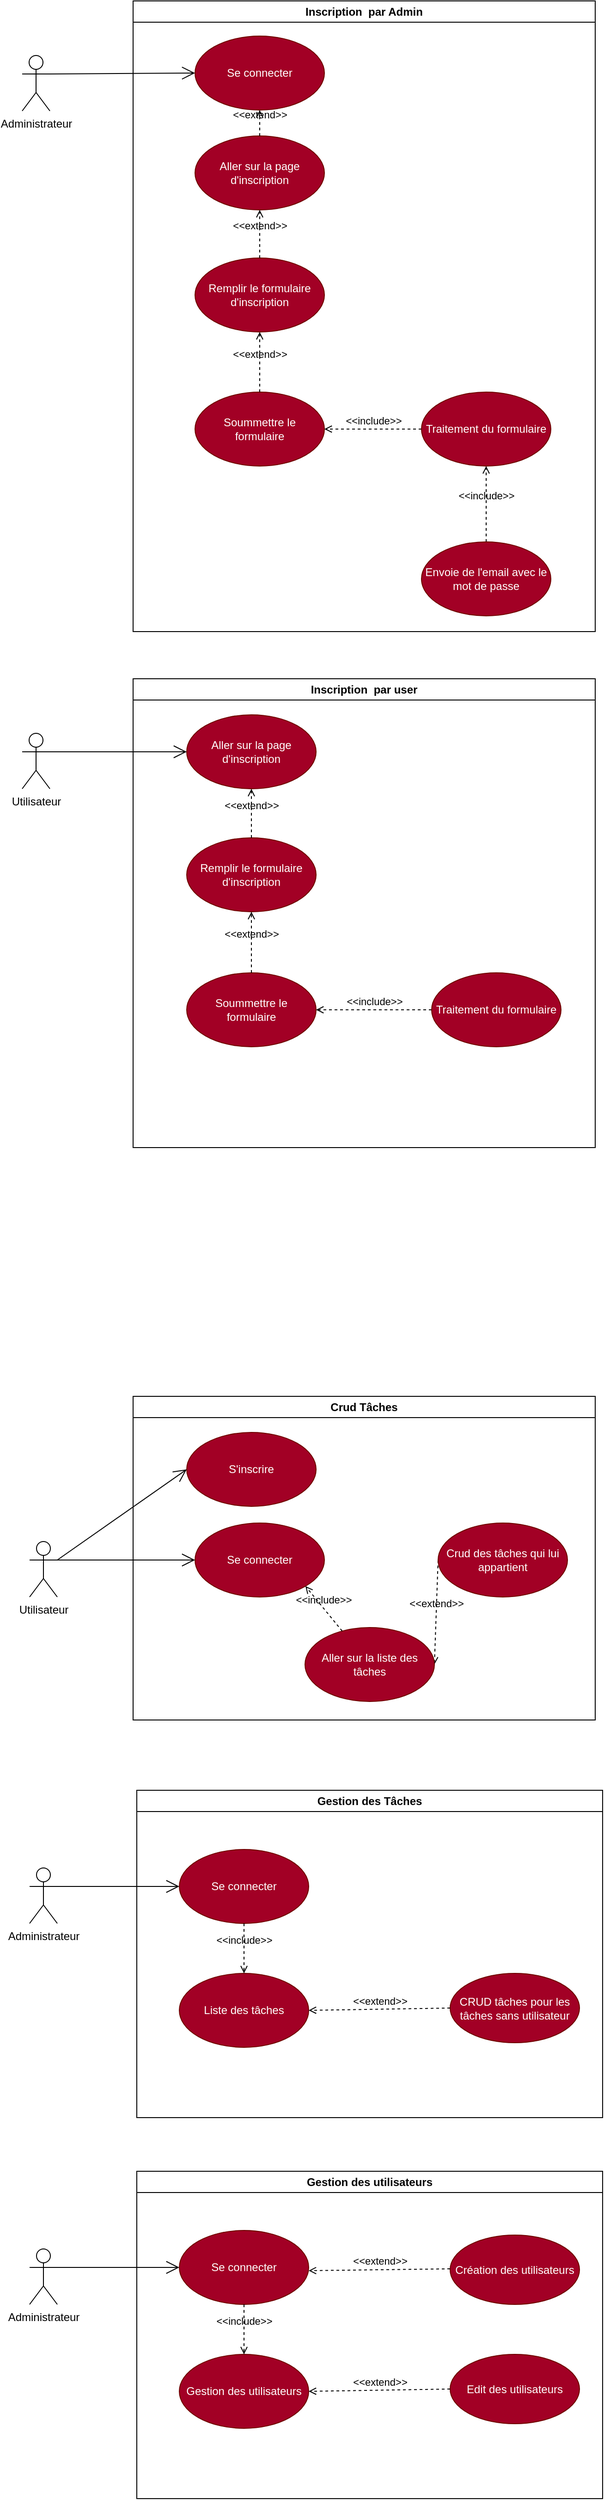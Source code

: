 <mxfile version="22.1.22" type="embed">
  <diagram name="Page-1" id="Rxd45JZoh64sPUJfa_ve">
    <mxGraphModel dx="1360" dy="3608" grid="0" gridSize="10" guides="1" tooltips="1" connect="1" arrows="1" fold="1" page="0" pageScale="1" pageWidth="827" pageHeight="1169" background="#FFFFFF" math="0" shadow="0">
      <root>
        <mxCell id="0" />
        <mxCell id="1" parent="0" />
        <mxCell id="8laq0RoM2ey0Ij8nhhd4-25" value="Utilisateur" style="shape=umlActor;verticalLabelPosition=bottom;verticalAlign=top;html=1;" parent="1" vertex="1">
          <mxGeometry x="58" y="-763" width="30" height="60" as="geometry" />
        </mxCell>
        <mxCell id="8laq0RoM2ey0Ij8nhhd4-28" value="Crud Tâches" style="swimlane;whiteSpace=wrap;html=1;" parent="1" vertex="1">
          <mxGeometry x="170" y="-920" width="500" height="350" as="geometry">
            <mxRectangle x="140" y="-50" width="190" height="30" as="alternateBounds" />
          </mxGeometry>
        </mxCell>
        <mxCell id="8laq0RoM2ey0Ij8nhhd4-34" value="Se connecter" style="ellipse;whiteSpace=wrap;html=1;fillColor=#a20025;fontColor=#ffffff;strokeColor=#6F0000;" parent="8laq0RoM2ey0Ij8nhhd4-28" vertex="1">
          <mxGeometry x="67" y="137" width="140" height="80" as="geometry" />
        </mxCell>
        <mxCell id="v-ckY8yD7APHbJe-M74S-47" value="&amp;lt;&amp;lt;extend&amp;gt;&amp;gt;" style="html=1;verticalAlign=bottom;labelBackgroundColor=none;endArrow=open;endFill=0;dashed=1;rounded=0;entryX=1;entryY=0.5;entryDx=0;entryDy=0;exitX=0;exitY=0.5;exitDx=0;exitDy=0;" parent="8laq0RoM2ey0Ij8nhhd4-28" source="ynBs6C8RVd4OaE_7h5wW-11" target="ynBs6C8RVd4OaE_7h5wW-7" edge="1">
          <mxGeometry width="160" relative="1" as="geometry">
            <mxPoint x="128" y="461" as="sourcePoint" />
            <mxPoint x="132" y="438" as="targetPoint" />
          </mxGeometry>
        </mxCell>
        <mxCell id="D7e3qFoikxUyCczRgADE-1" value="S&#39;inscrire" style="ellipse;whiteSpace=wrap;html=1;fillColor=#a20025;fontColor=#ffffff;strokeColor=#6F0000;" parent="8laq0RoM2ey0Ij8nhhd4-28" vertex="1">
          <mxGeometry x="58" y="39" width="140" height="80" as="geometry" />
        </mxCell>
        <mxCell id="ynBs6C8RVd4OaE_7h5wW-7" value="Aller sur la liste des tâches" style="ellipse;whiteSpace=wrap;html=1;fillColor=#a20025;fontColor=#ffffff;strokeColor=#6F0000;" parent="8laq0RoM2ey0Ij8nhhd4-28" vertex="1">
          <mxGeometry x="186" y="250" width="140" height="80" as="geometry" />
        </mxCell>
        <mxCell id="ynBs6C8RVd4OaE_7h5wW-10" value="&amp;lt;&amp;lt;include&amp;gt;&amp;gt;" style="html=1;verticalAlign=bottom;labelBackgroundColor=none;endArrow=open;endFill=0;dashed=1;rounded=0;entryX=1;entryY=1;entryDx=0;entryDy=0;" parent="8laq0RoM2ey0Ij8nhhd4-28" source="ynBs6C8RVd4OaE_7h5wW-7" target="8laq0RoM2ey0Ij8nhhd4-34" edge="1">
          <mxGeometry width="160" relative="1" as="geometry">
            <mxPoint x="210" y="204.5" as="sourcePoint" />
            <mxPoint x="353" y="119" as="targetPoint" />
            <mxPoint as="offset" />
          </mxGeometry>
        </mxCell>
        <mxCell id="ynBs6C8RVd4OaE_7h5wW-11" value="Crud des tâches qui lui appartient" style="ellipse;whiteSpace=wrap;html=1;fillColor=#a20025;fontColor=#ffffff;strokeColor=#6F0000;" parent="8laq0RoM2ey0Ij8nhhd4-28" vertex="1">
          <mxGeometry x="330" y="137" width="140" height="80" as="geometry" />
        </mxCell>
        <mxCell id="8laq0RoM2ey0Ij8nhhd4-33" value="" style="endArrow=open;endFill=1;endSize=12;html=1;rounded=0;entryX=0;entryY=0.5;entryDx=0;entryDy=0;exitX=1;exitY=0.333;exitDx=0;exitDy=0;exitPerimeter=0;" parent="1" source="8laq0RoM2ey0Ij8nhhd4-25" target="8laq0RoM2ey0Ij8nhhd4-34" edge="1">
          <mxGeometry width="160" relative="1" as="geometry">
            <mxPoint x="130" y="-570" as="sourcePoint" />
            <mxPoint x="240" y="-720" as="targetPoint" />
          </mxGeometry>
        </mxCell>
        <mxCell id="D7e3qFoikxUyCczRgADE-2" value="" style="endArrow=open;endFill=1;endSize=12;html=1;rounded=0;entryX=0;entryY=0.5;entryDx=0;entryDy=0;exitX=1;exitY=0.333;exitDx=0;exitDy=0;exitPerimeter=0;" parent="1" source="8laq0RoM2ey0Ij8nhhd4-25" target="D7e3qFoikxUyCczRgADE-1" edge="1">
          <mxGeometry width="160" relative="1" as="geometry">
            <mxPoint x="170" y="-740" as="sourcePoint" />
            <mxPoint x="290" y="-670" as="targetPoint" />
          </mxGeometry>
        </mxCell>
        <mxCell id="ynBs6C8RVd4OaE_7h5wW-23" value="Administrateur" style="shape=umlActor;verticalLabelPosition=bottom;verticalAlign=top;html=1;" parent="1" vertex="1">
          <mxGeometry x="58" y="-410" width="30" height="60" as="geometry" />
        </mxCell>
        <mxCell id="ynBs6C8RVd4OaE_7h5wW-24" value="" style="endArrow=open;endFill=1;endSize=12;html=1;rounded=0;exitX=1;exitY=0.333;exitDx=0;exitDy=0;exitPerimeter=0;entryX=0;entryY=0.5;entryDx=0;entryDy=0;" parent="1" source="ynBs6C8RVd4OaE_7h5wW-23" target="ynBs6C8RVd4OaE_7h5wW-29" edge="1">
          <mxGeometry width="160" relative="1" as="geometry">
            <mxPoint x="381" y="-64" as="sourcePoint" />
            <mxPoint x="481" y="-64" as="targetPoint" />
          </mxGeometry>
        </mxCell>
        <mxCell id="ynBs6C8RVd4OaE_7h5wW-25" value="Gestion des Tâches" style="swimlane;whiteSpace=wrap;html=1;" parent="1" vertex="1">
          <mxGeometry x="174" y="-494" width="504" height="354" as="geometry">
            <mxRectangle x="140" y="-50" width="190" height="30" as="alternateBounds" />
          </mxGeometry>
        </mxCell>
        <mxCell id="ynBs6C8RVd4OaE_7h5wW-28" value="Liste des tâches" style="ellipse;whiteSpace=wrap;html=1;fillColor=#a20025;fontColor=#ffffff;strokeColor=#6F0000;" parent="ynBs6C8RVd4OaE_7h5wW-25" vertex="1">
          <mxGeometry x="46" y="198" width="140" height="80" as="geometry" />
        </mxCell>
        <mxCell id="ynBs6C8RVd4OaE_7h5wW-29" value="Se connecter" style="ellipse;whiteSpace=wrap;html=1;fillColor=#a20025;fontColor=#ffffff;strokeColor=#6F0000;" parent="ynBs6C8RVd4OaE_7h5wW-25" vertex="1">
          <mxGeometry x="46" y="64" width="140" height="80" as="geometry" />
        </mxCell>
        <mxCell id="ynBs6C8RVd4OaE_7h5wW-32" value="CRUD tâches pour les tâches sans utilisateur" style="ellipse;whiteSpace=wrap;html=1;fillColor=#a20025;fontColor=#ffffff;strokeColor=#6F0000;" parent="ynBs6C8RVd4OaE_7h5wW-25" vertex="1">
          <mxGeometry x="339" y="198" width="140" height="75" as="geometry" />
        </mxCell>
        <mxCell id="ynBs6C8RVd4OaE_7h5wW-33" value="&amp;lt;&amp;lt;include&amp;gt;&amp;gt;" style="html=1;verticalAlign=bottom;labelBackgroundColor=none;endArrow=open;endFill=0;dashed=1;rounded=0;exitX=0.5;exitY=1;exitDx=0;exitDy=0;entryX=0.5;entryY=0;entryDx=0;entryDy=0;" parent="ynBs6C8RVd4OaE_7h5wW-25" source="ynBs6C8RVd4OaE_7h5wW-29" target="ynBs6C8RVd4OaE_7h5wW-28" edge="1">
          <mxGeometry width="160" relative="1" as="geometry">
            <mxPoint x="200" y="439.5" as="sourcePoint" />
            <mxPoint x="360" y="439.5" as="targetPoint" />
            <Array as="points" />
          </mxGeometry>
        </mxCell>
        <mxCell id="ynBs6C8RVd4OaE_7h5wW-36" value="&amp;lt;&amp;lt;extend&amp;gt;&amp;gt;" style="html=1;verticalAlign=bottom;labelBackgroundColor=none;endArrow=open;endFill=0;dashed=1;rounded=0;exitX=0;exitY=0.5;exitDx=0;exitDy=0;entryX=1;entryY=0.5;entryDx=0;entryDy=0;" parent="ynBs6C8RVd4OaE_7h5wW-25" source="ynBs6C8RVd4OaE_7h5wW-32" target="ynBs6C8RVd4OaE_7h5wW-28" edge="1">
          <mxGeometry width="160" relative="1" as="geometry">
            <mxPoint x="200" y="230" as="sourcePoint" />
            <mxPoint x="360" y="230" as="targetPoint" />
          </mxGeometry>
        </mxCell>
        <mxCell id="ynBs6C8RVd4OaE_7h5wW-51" value="Utilisateur" style="shape=umlActor;verticalLabelPosition=bottom;verticalAlign=top;html=1;" parent="1" vertex="1">
          <mxGeometry x="50" y="-1637" width="30" height="60" as="geometry" />
        </mxCell>
        <mxCell id="ynBs6C8RVd4OaE_7h5wW-52" value="Inscription&amp;nbsp; par user" style="swimlane;whiteSpace=wrap;html=1;" parent="1" vertex="1">
          <mxGeometry x="170" y="-1696" width="500" height="507" as="geometry">
            <mxRectangle x="140" y="-50" width="190" height="30" as="alternateBounds" />
          </mxGeometry>
        </mxCell>
        <mxCell id="ynBs6C8RVd4OaE_7h5wW-55" value="Aller sur la page d&#39;inscription" style="ellipse;whiteSpace=wrap;html=1;fillColor=#a20025;fontColor=#ffffff;strokeColor=#6F0000;" parent="ynBs6C8RVd4OaE_7h5wW-52" vertex="1">
          <mxGeometry x="58" y="39" width="140" height="80" as="geometry" />
        </mxCell>
        <mxCell id="ynBs6C8RVd4OaE_7h5wW-56" value="Remplir le formulaire d&#39;inscription" style="ellipse;whiteSpace=wrap;html=1;fillColor=#a20025;fontColor=#ffffff;strokeColor=#6F0000;" parent="ynBs6C8RVd4OaE_7h5wW-52" vertex="1">
          <mxGeometry x="58" y="172" width="140" height="80" as="geometry" />
        </mxCell>
        <mxCell id="ynBs6C8RVd4OaE_7h5wW-62" value="&amp;lt;&amp;lt;extend&amp;gt;&amp;gt;" style="html=1;verticalAlign=bottom;labelBackgroundColor=none;endArrow=open;endFill=0;dashed=1;rounded=0;entryX=0.5;entryY=1;entryDx=0;entryDy=0;exitX=0.5;exitY=0;exitDx=0;exitDy=0;" parent="ynBs6C8RVd4OaE_7h5wW-52" source="ynBs6C8RVd4OaE_7h5wW-56" target="ynBs6C8RVd4OaE_7h5wW-55" edge="1">
          <mxGeometry width="160" relative="1" as="geometry">
            <mxPoint x="344" y="95" as="sourcePoint" />
            <mxPoint x="219" y="95" as="targetPoint" />
          </mxGeometry>
        </mxCell>
        <mxCell id="ynBs6C8RVd4OaE_7h5wW-64" value="Soummettre le &lt;br&gt;formulaire" style="ellipse;whiteSpace=wrap;html=1;fillColor=#a20025;fontColor=#ffffff;strokeColor=#6F0000;" parent="ynBs6C8RVd4OaE_7h5wW-52" vertex="1">
          <mxGeometry x="58" y="318" width="140" height="80" as="geometry" />
        </mxCell>
        <mxCell id="ynBs6C8RVd4OaE_7h5wW-65" value="&amp;lt;&amp;lt;extend&amp;gt;&amp;gt;" style="html=1;verticalAlign=bottom;labelBackgroundColor=none;endArrow=open;endFill=0;dashed=1;rounded=0;entryX=0.5;entryY=1;entryDx=0;entryDy=0;exitX=0.5;exitY=0;exitDx=0;exitDy=0;" parent="ynBs6C8RVd4OaE_7h5wW-52" source="ynBs6C8RVd4OaE_7h5wW-64" target="ynBs6C8RVd4OaE_7h5wW-56" edge="1">
          <mxGeometry width="160" relative="1" as="geometry">
            <mxPoint x="344" y="241" as="sourcePoint" />
            <mxPoint x="128" y="265" as="targetPoint" />
          </mxGeometry>
        </mxCell>
        <mxCell id="ynBs6C8RVd4OaE_7h5wW-66" value="&amp;lt;&amp;lt;include&amp;gt;&amp;gt;" style="html=1;verticalAlign=bottom;labelBackgroundColor=none;endArrow=open;endFill=0;dashed=1;rounded=0;entryX=1;entryY=0.5;entryDx=0;entryDy=0;exitX=0;exitY=0.5;exitDx=0;exitDy=0;" parent="ynBs6C8RVd4OaE_7h5wW-52" source="ynBs6C8RVd4OaE_7h5wW-67" target="ynBs6C8RVd4OaE_7h5wW-64" edge="1">
          <mxGeometry width="160" relative="1" as="geometry">
            <mxPoint x="363" y="342" as="sourcePoint" />
            <mxPoint x="221.0" y="349.0" as="targetPoint" />
            <mxPoint as="offset" />
          </mxGeometry>
        </mxCell>
        <mxCell id="ynBs6C8RVd4OaE_7h5wW-67" value="Traitement du formulaire" style="ellipse;whiteSpace=wrap;html=1;fillColor=#a20025;fontColor=#ffffff;strokeColor=#6F0000;" parent="ynBs6C8RVd4OaE_7h5wW-52" vertex="1">
          <mxGeometry x="323" y="318" width="140" height="80" as="geometry" />
        </mxCell>
        <mxCell id="ynBs6C8RVd4OaE_7h5wW-60" value="" style="endArrow=open;endFill=1;endSize=12;html=1;rounded=0;entryX=0;entryY=0.5;entryDx=0;entryDy=0;exitX=1;exitY=0.333;exitDx=0;exitDy=0;exitPerimeter=0;" parent="1" source="ynBs6C8RVd4OaE_7h5wW-51" target="ynBs6C8RVd4OaE_7h5wW-55" edge="1">
          <mxGeometry width="160" relative="1" as="geometry">
            <mxPoint x="170" y="-1516" as="sourcePoint" />
            <mxPoint x="290" y="-1446" as="targetPoint" />
          </mxGeometry>
        </mxCell>
        <mxCell id="ynBs6C8RVd4OaE_7h5wW-72" value="Administrateur" style="shape=umlActor;verticalLabelPosition=bottom;verticalAlign=top;html=1;" parent="1" vertex="1">
          <mxGeometry x="58" y="2" width="30" height="60" as="geometry" />
        </mxCell>
        <mxCell id="ynBs6C8RVd4OaE_7h5wW-73" value="" style="endArrow=open;endFill=1;endSize=12;html=1;rounded=0;exitX=1;exitY=0.333;exitDx=0;exitDy=0;exitPerimeter=0;entryX=0;entryY=0.5;entryDx=0;entryDy=0;" parent="1" source="ynBs6C8RVd4OaE_7h5wW-72" target="ynBs6C8RVd4OaE_7h5wW-76" edge="1">
          <mxGeometry width="160" relative="1" as="geometry">
            <mxPoint x="381" y="348" as="sourcePoint" />
            <mxPoint x="481" y="348" as="targetPoint" />
          </mxGeometry>
        </mxCell>
        <mxCell id="ynBs6C8RVd4OaE_7h5wW-74" value="Gestion des utilisateurs" style="swimlane;whiteSpace=wrap;html=1;" parent="1" vertex="1">
          <mxGeometry x="174" y="-82" width="504" height="354" as="geometry">
            <mxRectangle x="140" y="-50" width="190" height="30" as="alternateBounds" />
          </mxGeometry>
        </mxCell>
        <mxCell id="ynBs6C8RVd4OaE_7h5wW-75" value="Gestion des utilisateurs" style="ellipse;whiteSpace=wrap;html=1;fillColor=#a20025;fontColor=#ffffff;strokeColor=#6F0000;" parent="ynBs6C8RVd4OaE_7h5wW-74" vertex="1">
          <mxGeometry x="46" y="198" width="140" height="80" as="geometry" />
        </mxCell>
        <mxCell id="ynBs6C8RVd4OaE_7h5wW-76" value="Se connecter" style="ellipse;whiteSpace=wrap;html=1;fillColor=#a20025;fontColor=#ffffff;strokeColor=#6F0000;" parent="ynBs6C8RVd4OaE_7h5wW-74" vertex="1">
          <mxGeometry x="46" y="64" width="140" height="80" as="geometry" />
        </mxCell>
        <mxCell id="ynBs6C8RVd4OaE_7h5wW-77" value="Edit des utilisateurs" style="ellipse;whiteSpace=wrap;html=1;fillColor=#a20025;fontColor=#ffffff;strokeColor=#6F0000;" parent="ynBs6C8RVd4OaE_7h5wW-74" vertex="1">
          <mxGeometry x="339" y="198" width="140" height="75" as="geometry" />
        </mxCell>
        <mxCell id="ynBs6C8RVd4OaE_7h5wW-78" value="&amp;lt;&amp;lt;include&amp;gt;&amp;gt;" style="html=1;verticalAlign=bottom;labelBackgroundColor=none;endArrow=open;endFill=0;dashed=1;rounded=0;exitX=0.5;exitY=1;exitDx=0;exitDy=0;entryX=0.5;entryY=0;entryDx=0;entryDy=0;" parent="ynBs6C8RVd4OaE_7h5wW-74" source="ynBs6C8RVd4OaE_7h5wW-76" target="ynBs6C8RVd4OaE_7h5wW-75" edge="1">
          <mxGeometry width="160" relative="1" as="geometry">
            <mxPoint x="200" y="439.5" as="sourcePoint" />
            <mxPoint x="360" y="439.5" as="targetPoint" />
            <Array as="points" />
          </mxGeometry>
        </mxCell>
        <mxCell id="ynBs6C8RVd4OaE_7h5wW-79" value="&amp;lt;&amp;lt;extend&amp;gt;&amp;gt;" style="html=1;verticalAlign=bottom;labelBackgroundColor=none;endArrow=open;endFill=0;dashed=1;rounded=0;exitX=0;exitY=0.5;exitDx=0;exitDy=0;entryX=1;entryY=0.5;entryDx=0;entryDy=0;" parent="ynBs6C8RVd4OaE_7h5wW-74" source="ynBs6C8RVd4OaE_7h5wW-77" target="ynBs6C8RVd4OaE_7h5wW-75" edge="1">
          <mxGeometry width="160" relative="1" as="geometry">
            <mxPoint x="200" y="230" as="sourcePoint" />
            <mxPoint x="360" y="230" as="targetPoint" />
          </mxGeometry>
        </mxCell>
        <mxCell id="a732pEzUBcFmPKiDOdZd-3" value="Création des utilisateurs" style="ellipse;whiteSpace=wrap;html=1;fillColor=#a20025;fontColor=#ffffff;strokeColor=#6F0000;" parent="ynBs6C8RVd4OaE_7h5wW-74" vertex="1">
          <mxGeometry x="339" y="69" width="140" height="75" as="geometry" />
        </mxCell>
        <mxCell id="a732pEzUBcFmPKiDOdZd-2" value="&amp;lt;&amp;lt;extend&amp;gt;&amp;gt;" style="html=1;verticalAlign=bottom;labelBackgroundColor=none;endArrow=open;endFill=0;dashed=1;rounded=0;exitX=0;exitY=0.5;exitDx=0;exitDy=0;entryX=1;entryY=0.5;entryDx=0;entryDy=0;" parent="ynBs6C8RVd4OaE_7h5wW-74" edge="1">
          <mxGeometry width="160" relative="1" as="geometry">
            <mxPoint x="339" y="105.5" as="sourcePoint" />
            <mxPoint x="186" y="107.5" as="targetPoint" />
          </mxGeometry>
        </mxCell>
        <mxCell id="a732pEzUBcFmPKiDOdZd-26" value="Administrateur" style="shape=umlActor;verticalLabelPosition=bottom;verticalAlign=top;html=1;" parent="1" vertex="1">
          <mxGeometry x="50" y="-2370" width="30" height="60" as="geometry" />
        </mxCell>
        <mxCell id="a732pEzUBcFmPKiDOdZd-27" value="Inscription&amp;nbsp; par Admin" style="swimlane;whiteSpace=wrap;html=1;" parent="1" vertex="1">
          <mxGeometry x="170" y="-2429" width="500" height="682" as="geometry">
            <mxRectangle x="140" y="-50" width="190" height="30" as="alternateBounds" />
          </mxGeometry>
        </mxCell>
        <mxCell id="a732pEzUBcFmPKiDOdZd-28" value="Aller sur la page d&#39;inscription" style="ellipse;whiteSpace=wrap;html=1;fillColor=#a20025;fontColor=#ffffff;strokeColor=#6F0000;" parent="a732pEzUBcFmPKiDOdZd-27" vertex="1">
          <mxGeometry x="67" y="146" width="140" height="80" as="geometry" />
        </mxCell>
        <mxCell id="a732pEzUBcFmPKiDOdZd-29" value="Remplir le formulaire d&#39;inscription" style="ellipse;whiteSpace=wrap;html=1;fillColor=#a20025;fontColor=#ffffff;strokeColor=#6F0000;" parent="a732pEzUBcFmPKiDOdZd-27" vertex="1">
          <mxGeometry x="67" y="278" width="140" height="80" as="geometry" />
        </mxCell>
        <mxCell id="a732pEzUBcFmPKiDOdZd-30" value="&amp;lt;&amp;lt;extend&amp;gt;&amp;gt;" style="html=1;verticalAlign=bottom;labelBackgroundColor=none;endArrow=open;endFill=0;dashed=1;rounded=0;entryX=0.5;entryY=1;entryDx=0;entryDy=0;exitX=0.5;exitY=0;exitDx=0;exitDy=0;" parent="a732pEzUBcFmPKiDOdZd-27" source="a732pEzUBcFmPKiDOdZd-29" target="a732pEzUBcFmPKiDOdZd-28" edge="1">
          <mxGeometry width="160" relative="1" as="geometry">
            <mxPoint x="348" y="200" as="sourcePoint" />
            <mxPoint x="223" y="200" as="targetPoint" />
          </mxGeometry>
        </mxCell>
        <mxCell id="a732pEzUBcFmPKiDOdZd-31" value="Soummettre le &lt;br&gt;formulaire" style="ellipse;whiteSpace=wrap;html=1;fillColor=#a20025;fontColor=#ffffff;strokeColor=#6F0000;" parent="a732pEzUBcFmPKiDOdZd-27" vertex="1">
          <mxGeometry x="67" y="423" width="140" height="80" as="geometry" />
        </mxCell>
        <mxCell id="a732pEzUBcFmPKiDOdZd-32" value="&amp;lt;&amp;lt;extend&amp;gt;&amp;gt;" style="html=1;verticalAlign=bottom;labelBackgroundColor=none;endArrow=open;endFill=0;dashed=1;rounded=0;entryX=0.5;entryY=1;entryDx=0;entryDy=0;exitX=0.5;exitY=0;exitDx=0;exitDy=0;" parent="a732pEzUBcFmPKiDOdZd-27" source="a732pEzUBcFmPKiDOdZd-31" target="a732pEzUBcFmPKiDOdZd-29" edge="1">
          <mxGeometry width="160" relative="1" as="geometry">
            <mxPoint x="348" y="346" as="sourcePoint" />
            <mxPoint x="132" y="370" as="targetPoint" />
          </mxGeometry>
        </mxCell>
        <mxCell id="a732pEzUBcFmPKiDOdZd-33" value="&amp;lt;&amp;lt;include&amp;gt;&amp;gt;" style="html=1;verticalAlign=bottom;labelBackgroundColor=none;endArrow=open;endFill=0;dashed=1;rounded=0;entryX=1;entryY=0.5;entryDx=0;entryDy=0;exitX=0;exitY=0.5;exitDx=0;exitDy=0;" parent="a732pEzUBcFmPKiDOdZd-27" source="a732pEzUBcFmPKiDOdZd-34" target="a732pEzUBcFmPKiDOdZd-31" edge="1">
          <mxGeometry width="160" relative="1" as="geometry">
            <mxPoint x="363" y="342" as="sourcePoint" />
            <mxPoint x="221.0" y="349.0" as="targetPoint" />
            <mxPoint as="offset" />
          </mxGeometry>
        </mxCell>
        <mxCell id="a732pEzUBcFmPKiDOdZd-34" value="Traitement du formulaire" style="ellipse;whiteSpace=wrap;html=1;fillColor=#a20025;fontColor=#ffffff;strokeColor=#6F0000;" parent="a732pEzUBcFmPKiDOdZd-27" vertex="1">
          <mxGeometry x="312" y="423" width="140" height="80" as="geometry" />
        </mxCell>
        <mxCell id="a732pEzUBcFmPKiDOdZd-35" value="&amp;lt;&amp;lt;include&amp;gt;&amp;gt;" style="html=1;verticalAlign=bottom;labelBackgroundColor=none;endArrow=open;endFill=0;dashed=1;rounded=0;entryX=0.5;entryY=1;entryDx=0;entryDy=0;exitX=0.5;exitY=0;exitDx=0;exitDy=0;" parent="a732pEzUBcFmPKiDOdZd-27" source="a732pEzUBcFmPKiDOdZd-36" target="a732pEzUBcFmPKiDOdZd-34" edge="1">
          <mxGeometry width="160" relative="1" as="geometry">
            <mxPoint x="346" y="612" as="sourcePoint" />
            <mxPoint x="181" y="628" as="targetPoint" />
            <mxPoint as="offset" />
          </mxGeometry>
        </mxCell>
        <mxCell id="a732pEzUBcFmPKiDOdZd-36" value="Envoie de l&#39;email avec le mot de passe" style="ellipse;whiteSpace=wrap;html=1;fillColor=#a20025;fontColor=#ffffff;strokeColor=#6F0000;" parent="a732pEzUBcFmPKiDOdZd-27" vertex="1">
          <mxGeometry x="312" y="585" width="140" height="80" as="geometry" />
        </mxCell>
        <mxCell id="a732pEzUBcFmPKiDOdZd-40" value="Se connecter" style="ellipse;whiteSpace=wrap;html=1;fillColor=#a20025;fontColor=#ffffff;strokeColor=#6F0000;" parent="a732pEzUBcFmPKiDOdZd-27" vertex="1">
          <mxGeometry x="67" y="38" width="140" height="80" as="geometry" />
        </mxCell>
        <mxCell id="a732pEzUBcFmPKiDOdZd-41" value="&amp;lt;&amp;lt;extend&amp;gt;&amp;gt;" style="html=1;verticalAlign=bottom;labelBackgroundColor=none;endArrow=open;endFill=0;dashed=1;rounded=0;entryX=0.5;entryY=1;entryDx=0;entryDy=0;exitX=0.5;exitY=0;exitDx=0;exitDy=0;" parent="a732pEzUBcFmPKiDOdZd-27" source="a732pEzUBcFmPKiDOdZd-28" target="a732pEzUBcFmPKiDOdZd-40" edge="1">
          <mxGeometry width="160" relative="1" as="geometry">
            <mxPoint x="328" y="131" as="sourcePoint" />
            <mxPoint x="328" y="78" as="targetPoint" />
          </mxGeometry>
        </mxCell>
        <mxCell id="a732pEzUBcFmPKiDOdZd-37" value="" style="endArrow=open;endFill=1;endSize=12;html=1;rounded=0;exitX=1;exitY=0.333;exitDx=0;exitDy=0;exitPerimeter=0;entryX=0;entryY=0.5;entryDx=0;entryDy=0;" parent="1" source="a732pEzUBcFmPKiDOdZd-26" target="a732pEzUBcFmPKiDOdZd-40" edge="1">
          <mxGeometry width="160" relative="1" as="geometry">
            <mxPoint x="170" y="-2249" as="sourcePoint" />
            <mxPoint x="202" y="-2365" as="targetPoint" />
          </mxGeometry>
        </mxCell>
      </root>
    </mxGraphModel>
  </diagram>
</mxfile>
